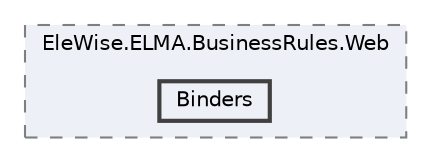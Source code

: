 digraph "Web/Modules/EleWise.ELMA.BusinessRules.Web/Binders"
{
 // LATEX_PDF_SIZE
  bgcolor="transparent";
  edge [fontname=Helvetica,fontsize=10,labelfontname=Helvetica,labelfontsize=10];
  node [fontname=Helvetica,fontsize=10,shape=box,height=0.2,width=0.4];
  compound=true
  subgraph clusterdir_e46483da9f373966ce645ecac7252ff4 {
    graph [ bgcolor="#edf0f7", pencolor="grey50", label="EleWise.ELMA.BusinessRules.Web", fontname=Helvetica,fontsize=10 style="filled,dashed", URL="dir_e46483da9f373966ce645ecac7252ff4.html",tooltip=""]
  dir_0d9a0dd7eb5021f161b33c935f375d8e [label="Binders", fillcolor="#edf0f7", color="grey25", style="filled,bold", URL="dir_0d9a0dd7eb5021f161b33c935f375d8e.html",tooltip=""];
  }
}
